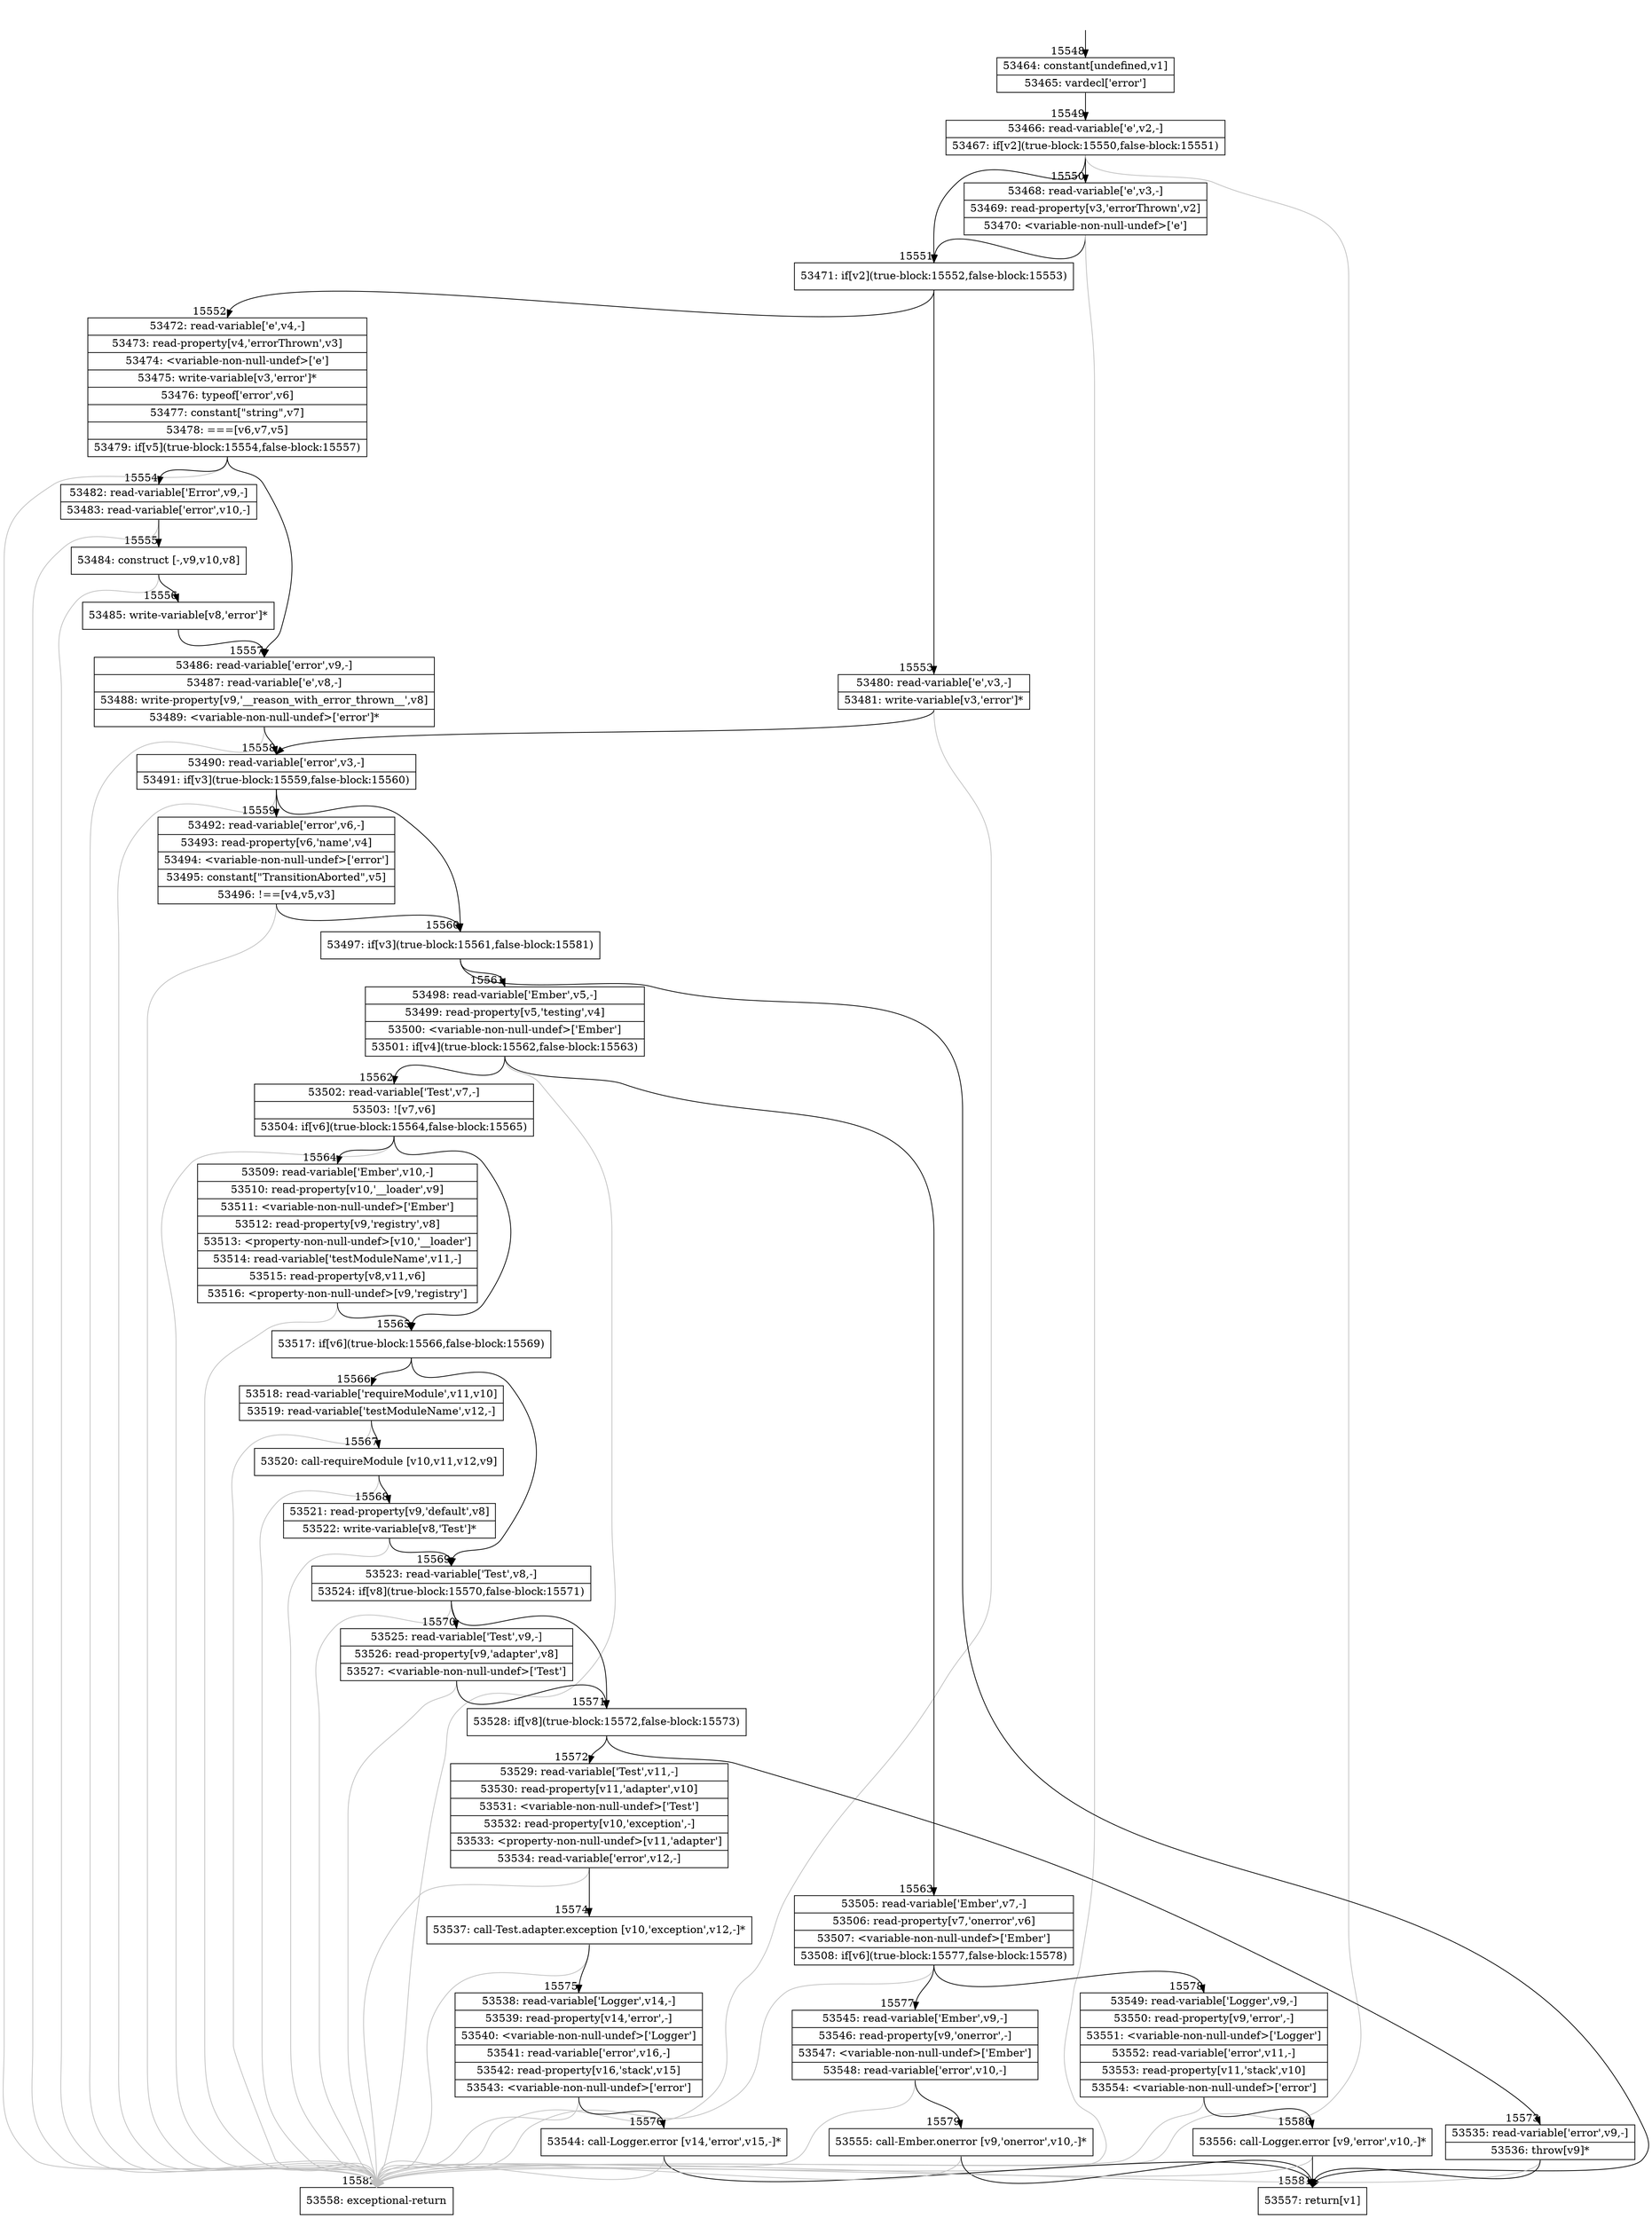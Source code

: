 digraph {
rankdir="TD"
BB_entry1317[shape=none,label=""];
BB_entry1317 -> BB15548 [tailport=s, headport=n, headlabel="    15548"]
BB15548 [shape=record label="{53464: constant[undefined,v1]|53465: vardecl['error']}" ] 
BB15548 -> BB15549 [tailport=s, headport=n, headlabel="      15549"]
BB15549 [shape=record label="{53466: read-variable['e',v2,-]|53467: if[v2](true-block:15550,false-block:15551)}" ] 
BB15549 -> BB15551 [tailport=s, headport=n, headlabel="      15551"]
BB15549 -> BB15550 [tailport=s, headport=n, headlabel="      15550"]
BB15549 -> BB15582 [tailport=s, headport=n, color=gray, headlabel="      15582"]
BB15550 [shape=record label="{53468: read-variable['e',v3,-]|53469: read-property[v3,'errorThrown',v2]|53470: \<variable-non-null-undef\>['e']}" ] 
BB15550 -> BB15551 [tailport=s, headport=n]
BB15550 -> BB15582 [tailport=s, headport=n, color=gray]
BB15551 [shape=record label="{53471: if[v2](true-block:15552,false-block:15553)}" ] 
BB15551 -> BB15552 [tailport=s, headport=n, headlabel="      15552"]
BB15551 -> BB15553 [tailport=s, headport=n, headlabel="      15553"]
BB15552 [shape=record label="{53472: read-variable['e',v4,-]|53473: read-property[v4,'errorThrown',v3]|53474: \<variable-non-null-undef\>['e']|53475: write-variable[v3,'error']*|53476: typeof['error',v6]|53477: constant[\"string\",v7]|53478: ===[v6,v7,v5]|53479: if[v5](true-block:15554,false-block:15557)}" ] 
BB15552 -> BB15554 [tailport=s, headport=n, headlabel="      15554"]
BB15552 -> BB15557 [tailport=s, headport=n, headlabel="      15557"]
BB15552 -> BB15582 [tailport=s, headport=n, color=gray]
BB15553 [shape=record label="{53480: read-variable['e',v3,-]|53481: write-variable[v3,'error']*}" ] 
BB15553 -> BB15558 [tailport=s, headport=n, headlabel="      15558"]
BB15553 -> BB15582 [tailport=s, headport=n, color=gray]
BB15554 [shape=record label="{53482: read-variable['Error',v9,-]|53483: read-variable['error',v10,-]}" ] 
BB15554 -> BB15555 [tailport=s, headport=n, headlabel="      15555"]
BB15554 -> BB15582 [tailport=s, headport=n, color=gray]
BB15555 [shape=record label="{53484: construct [-,v9,v10,v8]}" ] 
BB15555 -> BB15556 [tailport=s, headport=n, headlabel="      15556"]
BB15555 -> BB15582 [tailport=s, headport=n, color=gray]
BB15556 [shape=record label="{53485: write-variable[v8,'error']*}" ] 
BB15556 -> BB15557 [tailport=s, headport=n]
BB15557 [shape=record label="{53486: read-variable['error',v9,-]|53487: read-variable['e',v8,-]|53488: write-property[v9,'__reason_with_error_thrown__',v8]|53489: \<variable-non-null-undef\>['error']*}" ] 
BB15557 -> BB15558 [tailport=s, headport=n]
BB15557 -> BB15582 [tailport=s, headport=n, color=gray]
BB15558 [shape=record label="{53490: read-variable['error',v3,-]|53491: if[v3](true-block:15559,false-block:15560)}" ] 
BB15558 -> BB15560 [tailport=s, headport=n, headlabel="      15560"]
BB15558 -> BB15559 [tailport=s, headport=n, headlabel="      15559"]
BB15558 -> BB15582 [tailport=s, headport=n, color=gray]
BB15559 [shape=record label="{53492: read-variable['error',v6,-]|53493: read-property[v6,'name',v4]|53494: \<variable-non-null-undef\>['error']|53495: constant[\"TransitionAborted\",v5]|53496: !==[v4,v5,v3]}" ] 
BB15559 -> BB15560 [tailport=s, headport=n]
BB15559 -> BB15582 [tailport=s, headport=n, color=gray]
BB15560 [shape=record label="{53497: if[v3](true-block:15561,false-block:15581)}" ] 
BB15560 -> BB15561 [tailport=s, headport=n, headlabel="      15561"]
BB15560 -> BB15581 [tailport=s, headport=n, headlabel="      15581"]
BB15561 [shape=record label="{53498: read-variable['Ember',v5,-]|53499: read-property[v5,'testing',v4]|53500: \<variable-non-null-undef\>['Ember']|53501: if[v4](true-block:15562,false-block:15563)}" ] 
BB15561 -> BB15562 [tailport=s, headport=n, headlabel="      15562"]
BB15561 -> BB15563 [tailport=s, headport=n, headlabel="      15563"]
BB15561 -> BB15582 [tailport=s, headport=n, color=gray]
BB15562 [shape=record label="{53502: read-variable['Test',v7,-]|53503: ![v7,v6]|53504: if[v6](true-block:15564,false-block:15565)}" ] 
BB15562 -> BB15565 [tailport=s, headport=n, headlabel="      15565"]
BB15562 -> BB15564 [tailport=s, headport=n, headlabel="      15564"]
BB15562 -> BB15582 [tailport=s, headport=n, color=gray]
BB15563 [shape=record label="{53505: read-variable['Ember',v7,-]|53506: read-property[v7,'onerror',v6]|53507: \<variable-non-null-undef\>['Ember']|53508: if[v6](true-block:15577,false-block:15578)}" ] 
BB15563 -> BB15577 [tailport=s, headport=n, headlabel="      15577"]
BB15563 -> BB15578 [tailport=s, headport=n, headlabel="      15578"]
BB15563 -> BB15582 [tailport=s, headport=n, color=gray]
BB15564 [shape=record label="{53509: read-variable['Ember',v10,-]|53510: read-property[v10,'__loader',v9]|53511: \<variable-non-null-undef\>['Ember']|53512: read-property[v9,'registry',v8]|53513: \<property-non-null-undef\>[v10,'__loader']|53514: read-variable['testModuleName',v11,-]|53515: read-property[v8,v11,v6]|53516: \<property-non-null-undef\>[v9,'registry']}" ] 
BB15564 -> BB15565 [tailport=s, headport=n]
BB15564 -> BB15582 [tailport=s, headport=n, color=gray]
BB15565 [shape=record label="{53517: if[v6](true-block:15566,false-block:15569)}" ] 
BB15565 -> BB15566 [tailport=s, headport=n, headlabel="      15566"]
BB15565 -> BB15569 [tailport=s, headport=n, headlabel="      15569"]
BB15566 [shape=record label="{53518: read-variable['requireModule',v11,v10]|53519: read-variable['testModuleName',v12,-]}" ] 
BB15566 -> BB15567 [tailport=s, headport=n, headlabel="      15567"]
BB15566 -> BB15582 [tailport=s, headport=n, color=gray]
BB15567 [shape=record label="{53520: call-requireModule [v10,v11,v12,v9]}" ] 
BB15567 -> BB15568 [tailport=s, headport=n, headlabel="      15568"]
BB15567 -> BB15582 [tailport=s, headport=n, color=gray]
BB15568 [shape=record label="{53521: read-property[v9,'default',v8]|53522: write-variable[v8,'Test']*}" ] 
BB15568 -> BB15569 [tailport=s, headport=n]
BB15568 -> BB15582 [tailport=s, headport=n, color=gray]
BB15569 [shape=record label="{53523: read-variable['Test',v8,-]|53524: if[v8](true-block:15570,false-block:15571)}" ] 
BB15569 -> BB15571 [tailport=s, headport=n, headlabel="      15571"]
BB15569 -> BB15570 [tailport=s, headport=n, headlabel="      15570"]
BB15569 -> BB15582 [tailport=s, headport=n, color=gray]
BB15570 [shape=record label="{53525: read-variable['Test',v9,-]|53526: read-property[v9,'adapter',v8]|53527: \<variable-non-null-undef\>['Test']}" ] 
BB15570 -> BB15571 [tailport=s, headport=n]
BB15570 -> BB15582 [tailport=s, headport=n, color=gray]
BB15571 [shape=record label="{53528: if[v8](true-block:15572,false-block:15573)}" ] 
BB15571 -> BB15572 [tailport=s, headport=n, headlabel="      15572"]
BB15571 -> BB15573 [tailport=s, headport=n, headlabel="      15573"]
BB15572 [shape=record label="{53529: read-variable['Test',v11,-]|53530: read-property[v11,'adapter',v10]|53531: \<variable-non-null-undef\>['Test']|53532: read-property[v10,'exception',-]|53533: \<property-non-null-undef\>[v11,'adapter']|53534: read-variable['error',v12,-]}" ] 
BB15572 -> BB15574 [tailport=s, headport=n, headlabel="      15574"]
BB15572 -> BB15582 [tailport=s, headport=n, color=gray]
BB15573 [shape=record label="{53535: read-variable['error',v9,-]|53536: throw[v9]*}" ] 
BB15573 -> BB15581 [tailport=s, headport=n]
BB15573 -> BB15582 [tailport=s, headport=n, color=gray]
BB15574 [shape=record label="{53537: call-Test.adapter.exception [v10,'exception',v12,-]*}" ] 
BB15574 -> BB15575 [tailport=s, headport=n, headlabel="      15575"]
BB15574 -> BB15582 [tailport=s, headport=n, color=gray]
BB15575 [shape=record label="{53538: read-variable['Logger',v14,-]|53539: read-property[v14,'error',-]|53540: \<variable-non-null-undef\>['Logger']|53541: read-variable['error',v16,-]|53542: read-property[v16,'stack',v15]|53543: \<variable-non-null-undef\>['error']}" ] 
BB15575 -> BB15576 [tailport=s, headport=n, headlabel="      15576"]
BB15575 -> BB15582 [tailport=s, headport=n, color=gray]
BB15576 [shape=record label="{53544: call-Logger.error [v14,'error',v15,-]*}" ] 
BB15576 -> BB15581 [tailport=s, headport=n]
BB15576 -> BB15582 [tailport=s, headport=n, color=gray]
BB15577 [shape=record label="{53545: read-variable['Ember',v9,-]|53546: read-property[v9,'onerror',-]|53547: \<variable-non-null-undef\>['Ember']|53548: read-variable['error',v10,-]}" ] 
BB15577 -> BB15579 [tailport=s, headport=n, headlabel="      15579"]
BB15577 -> BB15582 [tailport=s, headport=n, color=gray]
BB15578 [shape=record label="{53549: read-variable['Logger',v9,-]|53550: read-property[v9,'error',-]|53551: \<variable-non-null-undef\>['Logger']|53552: read-variable['error',v11,-]|53553: read-property[v11,'stack',v10]|53554: \<variable-non-null-undef\>['error']}" ] 
BB15578 -> BB15580 [tailport=s, headport=n, headlabel="      15580"]
BB15578 -> BB15582 [tailport=s, headport=n, color=gray]
BB15579 [shape=record label="{53555: call-Ember.onerror [v9,'onerror',v10,-]*}" ] 
BB15579 -> BB15581 [tailport=s, headport=n]
BB15579 -> BB15582 [tailport=s, headport=n, color=gray]
BB15580 [shape=record label="{53556: call-Logger.error [v9,'error',v10,-]*}" ] 
BB15580 -> BB15581 [tailport=s, headport=n]
BB15580 -> BB15582 [tailport=s, headport=n, color=gray]
BB15581 [shape=record label="{53557: return[v1]}" ] 
BB15582 [shape=record label="{53558: exceptional-return}" ] 
//#$~ 28686
}
